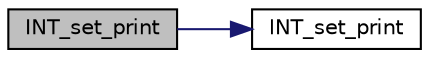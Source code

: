 digraph "INT_set_print"
{
  edge [fontname="Helvetica",fontsize="10",labelfontname="Helvetica",labelfontsize="10"];
  node [fontname="Helvetica",fontsize="10",shape=record];
  rankdir="LR";
  Node1624 [label="INT_set_print",height=0.2,width=0.4,color="black", fillcolor="grey75", style="filled", fontcolor="black"];
  Node1624 -> Node1625 [color="midnightblue",fontsize="10",style="solid",fontname="Helvetica"];
  Node1625 [label="INT_set_print",height=0.2,width=0.4,color="black", fillcolor="white", style="filled",URL="$df/dbf/sajeeb_8_c.html#a97614645ec11df30e0e896367f91ffd9"];
}
